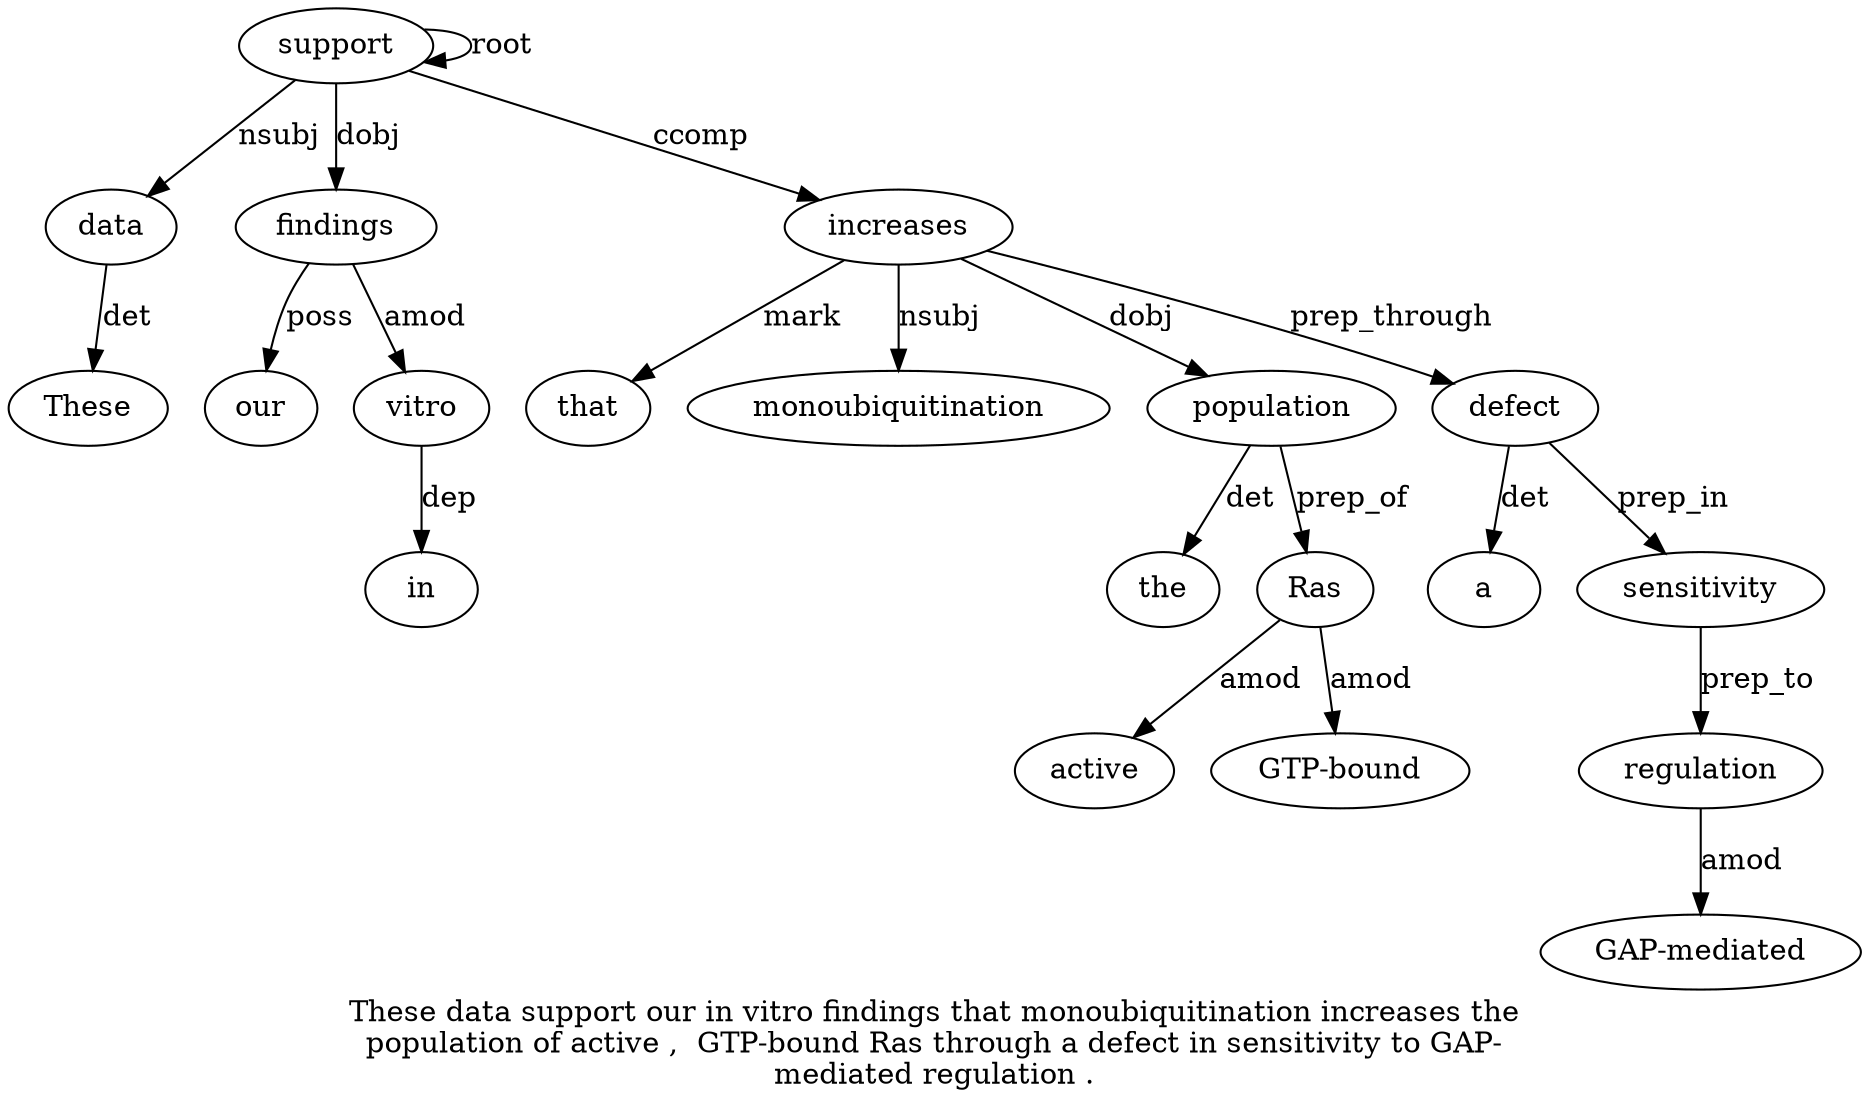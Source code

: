 digraph "These data support our in vitro findings that monoubiquitination increases the population of active ,  GTP-bound Ras through a defect in sensitivity to GAP-mediated regulation ." {
label="These data support our in vitro findings that monoubiquitination increases the
population of active ,  GTP-bound Ras through a defect in sensitivity to GAP-
mediated regulation .";
data2 [style=filled, fillcolor=white, label=data];
These1 [style=filled, fillcolor=white, label=These];
data2 -> These1  [label=det];
support3 [style=filled, fillcolor=white, label=support];
support3 -> data2  [label=nsubj];
support3 -> support3  [label=root];
findings7 [style=filled, fillcolor=white, label=findings];
our4 [style=filled, fillcolor=white, label=our];
findings7 -> our4  [label=poss];
vitro6 [style=filled, fillcolor=white, label=vitro];
in5 [style=filled, fillcolor=white, label=in];
vitro6 -> in5  [label=dep];
findings7 -> vitro6  [label=amod];
support3 -> findings7  [label=dobj];
increases10 [style=filled, fillcolor=white, label=increases];
that8 [style=filled, fillcolor=white, label=that];
increases10 -> that8  [label=mark];
monoubiquitination9 [style=filled, fillcolor=white, label=monoubiquitination];
increases10 -> monoubiquitination9  [label=nsubj];
support3 -> increases10  [label=ccomp];
population12 [style=filled, fillcolor=white, label=population];
the11 [style=filled, fillcolor=white, label=the];
population12 -> the11  [label=det];
increases10 -> population12  [label=dobj];
Ras17 [style=filled, fillcolor=white, label=Ras];
active14 [style=filled, fillcolor=white, label=active];
Ras17 -> active14  [label=amod];
"GTP-bound16" [style=filled, fillcolor=white, label="GTP-bound"];
Ras17 -> "GTP-bound16"  [label=amod];
population12 -> Ras17  [label=prep_of];
defect20 [style=filled, fillcolor=white, label=defect];
a19 [style=filled, fillcolor=white, label=a];
defect20 -> a19  [label=det];
increases10 -> defect20  [label=prep_through];
sensitivity22 [style=filled, fillcolor=white, label=sensitivity];
defect20 -> sensitivity22  [label=prep_in];
regulation25 [style=filled, fillcolor=white, label=regulation];
"GAP-mediated24" [style=filled, fillcolor=white, label="GAP-mediated"];
regulation25 -> "GAP-mediated24"  [label=amod];
sensitivity22 -> regulation25  [label=prep_to];
}
